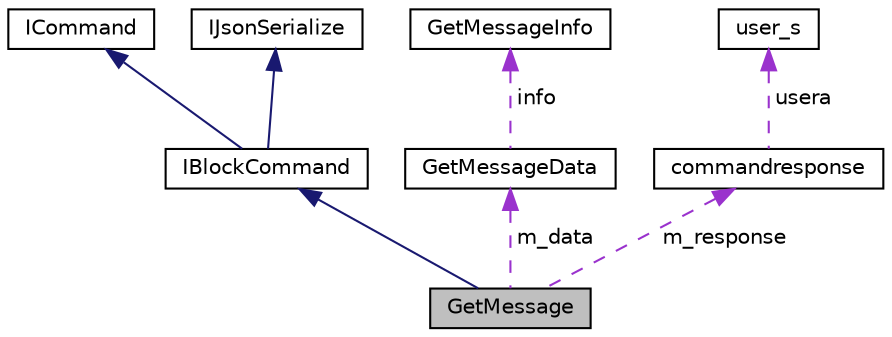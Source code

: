 digraph "GetMessage"
{
  edge [fontname="Helvetica",fontsize="10",labelfontname="Helvetica",labelfontsize="10"];
  node [fontname="Helvetica",fontsize="10",shape=record];
  Node4 [label="GetMessage",height=0.2,width=0.4,color="black", fillcolor="grey75", style="filled", fontcolor="black"];
  Node5 -> Node4 [dir="back",color="midnightblue",fontsize="10",style="solid",fontname="Helvetica"];
  Node5 [label="IBlockCommand",height=0.2,width=0.4,color="black", fillcolor="white", style="filled",URL="$class_i_block_command.html",tooltip="Base interface for command. It combain ICommand and IJsonSerialize Interface. "];
  Node6 -> Node5 [dir="back",color="midnightblue",fontsize="10",style="solid",fontname="Helvetica"];
  Node6 [label="ICommand",height=0.2,width=0.4,color="black", fillcolor="white", style="filled",URL="$class_i_command.html",tooltip="Command Interface. Base class for all command. "];
  Node7 -> Node5 [dir="back",color="midnightblue",fontsize="10",style="solid",fontname="Helvetica"];
  Node7 [label="IJsonSerialize",height=0.2,width=0.4,color="black", fillcolor="white", style="filled",URL="$class_i_json_serialize.html",tooltip="Interface which allow convert command data to JSON or string. Not used for now. "];
  Node8 -> Node4 [dir="back",color="darkorchid3",fontsize="10",style="dashed",label=" m_data" ,fontname="Helvetica"];
  Node8 [label="GetMessageData",height=0.2,width=0.4,color="black", fillcolor="white", style="filled",URL="$struct_get_message_data.html",tooltip="Get message data. "];
  Node9 -> Node8 [dir="back",color="darkorchid3",fontsize="10",style="dashed",label=" info" ,fontname="Helvetica"];
  Node9 [label="GetMessageInfo",height=0.2,width=0.4,color="black", fillcolor="white", style="filled",URL="$struct_get_message_info.html",tooltip="Get message info. "];
  Node10 -> Node4 [dir="back",color="darkorchid3",fontsize="10",style="dashed",label=" m_response" ,fontname="Helvetica"];
  Node10 [label="commandresponse",height=0.2,width=0.4,color="black", fillcolor="white", style="filled",URL="$structcommandresponse.html",tooltip="Struct data for all command which are changed blockchain data. "];
  Node11 -> Node10 [dir="back",color="darkorchid3",fontsize="10",style="dashed",label=" usera" ,fontname="Helvetica"];
  Node11 [label="user_s",height=0.2,width=0.4,color="black", fillcolor="white", style="filled",URL="$structuser__s.html"];
}
